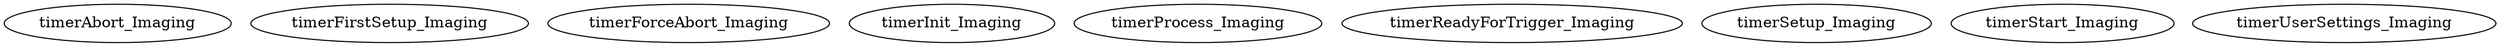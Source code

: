 /* Created by mdot for Matlab */
digraph m2html {

  timerAbort_Imaging [URL="timerAbort_Imaging.html"];
  timerFirstSetup_Imaging [URL="timerFirstSetup_Imaging.html"];
  timerForceAbort_Imaging [URL="timerForceAbort_Imaging.html"];
  timerInit_Imaging [URL="timerInit_Imaging.html"];
  timerProcess_Imaging [URL="timerProcess_Imaging.html"];
  timerReadyForTrigger_Imaging [URL="timerReadyForTrigger_Imaging.html"];
  timerSetup_Imaging [URL="timerSetup_Imaging.html"];
  timerStart_Imaging [URL="timerStart_Imaging.html"];
  timerUserSettings_Imaging [URL="timerUserSettings_Imaging.html"];
}